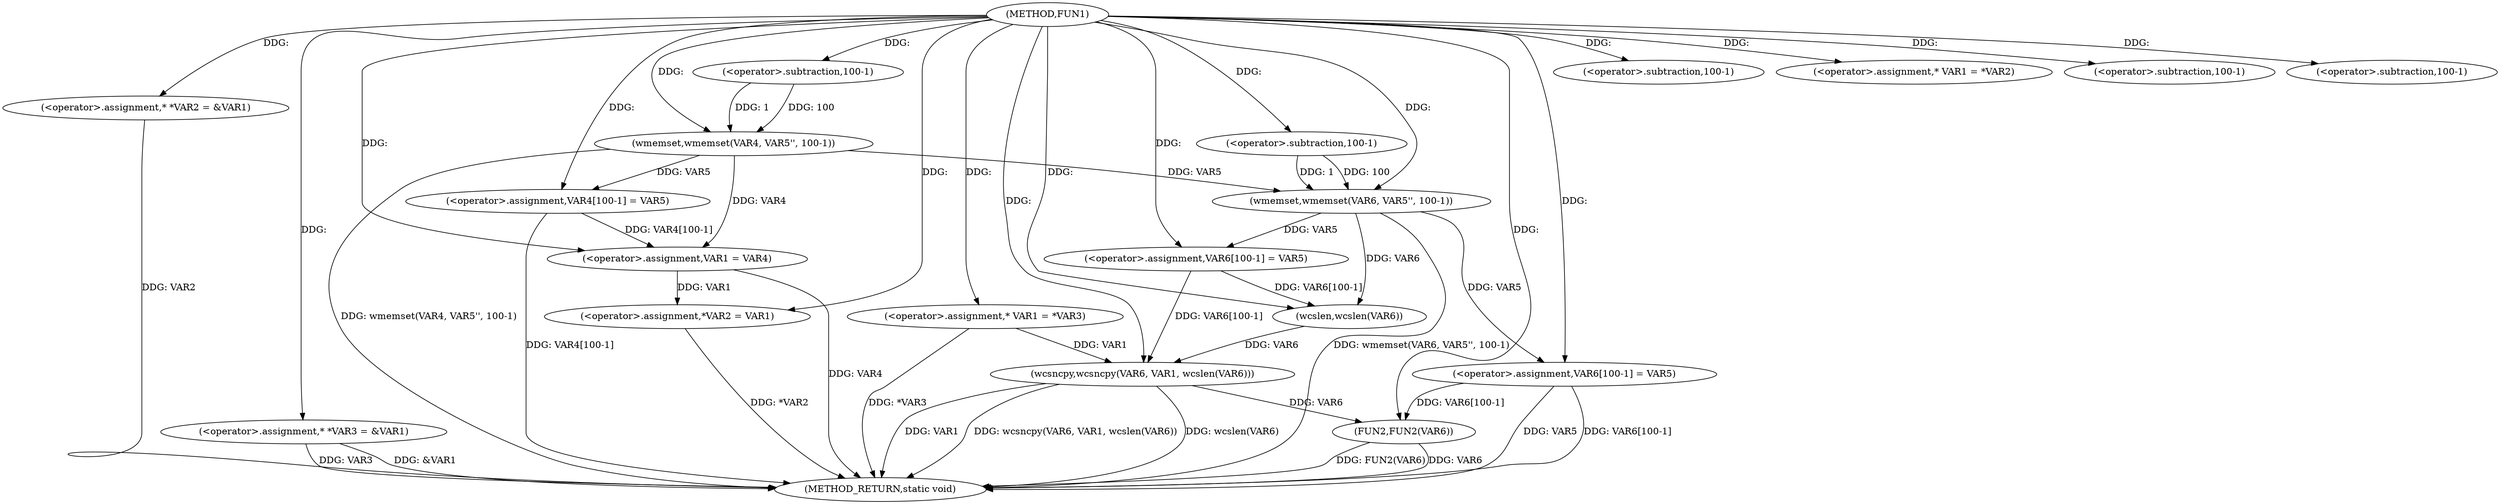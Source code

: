 digraph FUN1 {  
"1000100" [label = "(METHOD,FUN1)" ]
"1000175" [label = "(METHOD_RETURN,static void)" ]
"1000104" [label = "(<operator>.assignment,* *VAR2 = &VAR1)" ]
"1000109" [label = "(<operator>.assignment,* *VAR3 = &VAR1)" ]
"1000114" [label = "(wmemset,wmemset(VAR4, VAR5'', 100-1))" ]
"1000117" [label = "(<operator>.subtraction,100-1)" ]
"1000120" [label = "(<operator>.assignment,VAR4[100-1] = VAR5)" ]
"1000123" [label = "(<operator>.subtraction,100-1)" ]
"1000129" [label = "(<operator>.assignment,* VAR1 = *VAR2)" ]
"1000133" [label = "(<operator>.assignment,VAR1 = VAR4)" ]
"1000136" [label = "(<operator>.assignment,*VAR2 = VAR1)" ]
"1000142" [label = "(<operator>.assignment,* VAR1 = *VAR3)" ]
"1000148" [label = "(wmemset,wmemset(VAR6, VAR5'', 100-1))" ]
"1000151" [label = "(<operator>.subtraction,100-1)" ]
"1000154" [label = "(<operator>.assignment,VAR6[100-1] = VAR5)" ]
"1000157" [label = "(<operator>.subtraction,100-1)" ]
"1000161" [label = "(wcsncpy,wcsncpy(VAR6, VAR1, wcslen(VAR6)))" ]
"1000164" [label = "(wcslen,wcslen(VAR6))" ]
"1000166" [label = "(<operator>.assignment,VAR6[100-1] = VAR5)" ]
"1000169" [label = "(<operator>.subtraction,100-1)" ]
"1000173" [label = "(FUN2,FUN2(VAR6))" ]
  "1000161" -> "1000175"  [ label = "DDG: wcslen(VAR6)"] 
  "1000104" -> "1000175"  [ label = "DDG: VAR2"] 
  "1000114" -> "1000175"  [ label = "DDG: wmemset(VAR4, VAR5'', 100-1)"] 
  "1000120" -> "1000175"  [ label = "DDG: VAR4[100-1]"] 
  "1000148" -> "1000175"  [ label = "DDG: wmemset(VAR6, VAR5'', 100-1)"] 
  "1000161" -> "1000175"  [ label = "DDG: VAR1"] 
  "1000166" -> "1000175"  [ label = "DDG: VAR5"] 
  "1000142" -> "1000175"  [ label = "DDG: *VAR3"] 
  "1000166" -> "1000175"  [ label = "DDG: VAR6[100-1]"] 
  "1000133" -> "1000175"  [ label = "DDG: VAR4"] 
  "1000109" -> "1000175"  [ label = "DDG: VAR3"] 
  "1000173" -> "1000175"  [ label = "DDG: FUN2(VAR6)"] 
  "1000109" -> "1000175"  [ label = "DDG: &VAR1"] 
  "1000161" -> "1000175"  [ label = "DDG: wcsncpy(VAR6, VAR1, wcslen(VAR6))"] 
  "1000173" -> "1000175"  [ label = "DDG: VAR6"] 
  "1000136" -> "1000175"  [ label = "DDG: *VAR2"] 
  "1000100" -> "1000104"  [ label = "DDG: "] 
  "1000100" -> "1000109"  [ label = "DDG: "] 
  "1000100" -> "1000114"  [ label = "DDG: "] 
  "1000117" -> "1000114"  [ label = "DDG: 100"] 
  "1000117" -> "1000114"  [ label = "DDG: 1"] 
  "1000100" -> "1000117"  [ label = "DDG: "] 
  "1000114" -> "1000120"  [ label = "DDG: VAR5"] 
  "1000100" -> "1000120"  [ label = "DDG: "] 
  "1000100" -> "1000123"  [ label = "DDG: "] 
  "1000100" -> "1000129"  [ label = "DDG: "] 
  "1000114" -> "1000133"  [ label = "DDG: VAR4"] 
  "1000120" -> "1000133"  [ label = "DDG: VAR4[100-1]"] 
  "1000100" -> "1000133"  [ label = "DDG: "] 
  "1000133" -> "1000136"  [ label = "DDG: VAR1"] 
  "1000100" -> "1000136"  [ label = "DDG: "] 
  "1000100" -> "1000142"  [ label = "DDG: "] 
  "1000100" -> "1000148"  [ label = "DDG: "] 
  "1000114" -> "1000148"  [ label = "DDG: VAR5"] 
  "1000151" -> "1000148"  [ label = "DDG: 100"] 
  "1000151" -> "1000148"  [ label = "DDG: 1"] 
  "1000100" -> "1000151"  [ label = "DDG: "] 
  "1000148" -> "1000154"  [ label = "DDG: VAR5"] 
  "1000100" -> "1000154"  [ label = "DDG: "] 
  "1000100" -> "1000157"  [ label = "DDG: "] 
  "1000154" -> "1000161"  [ label = "DDG: VAR6[100-1]"] 
  "1000164" -> "1000161"  [ label = "DDG: VAR6"] 
  "1000100" -> "1000161"  [ label = "DDG: "] 
  "1000142" -> "1000161"  [ label = "DDG: VAR1"] 
  "1000154" -> "1000164"  [ label = "DDG: VAR6[100-1]"] 
  "1000148" -> "1000164"  [ label = "DDG: VAR6"] 
  "1000100" -> "1000164"  [ label = "DDG: "] 
  "1000100" -> "1000166"  [ label = "DDG: "] 
  "1000148" -> "1000166"  [ label = "DDG: VAR5"] 
  "1000100" -> "1000169"  [ label = "DDG: "] 
  "1000166" -> "1000173"  [ label = "DDG: VAR6[100-1]"] 
  "1000161" -> "1000173"  [ label = "DDG: VAR6"] 
  "1000100" -> "1000173"  [ label = "DDG: "] 
}
